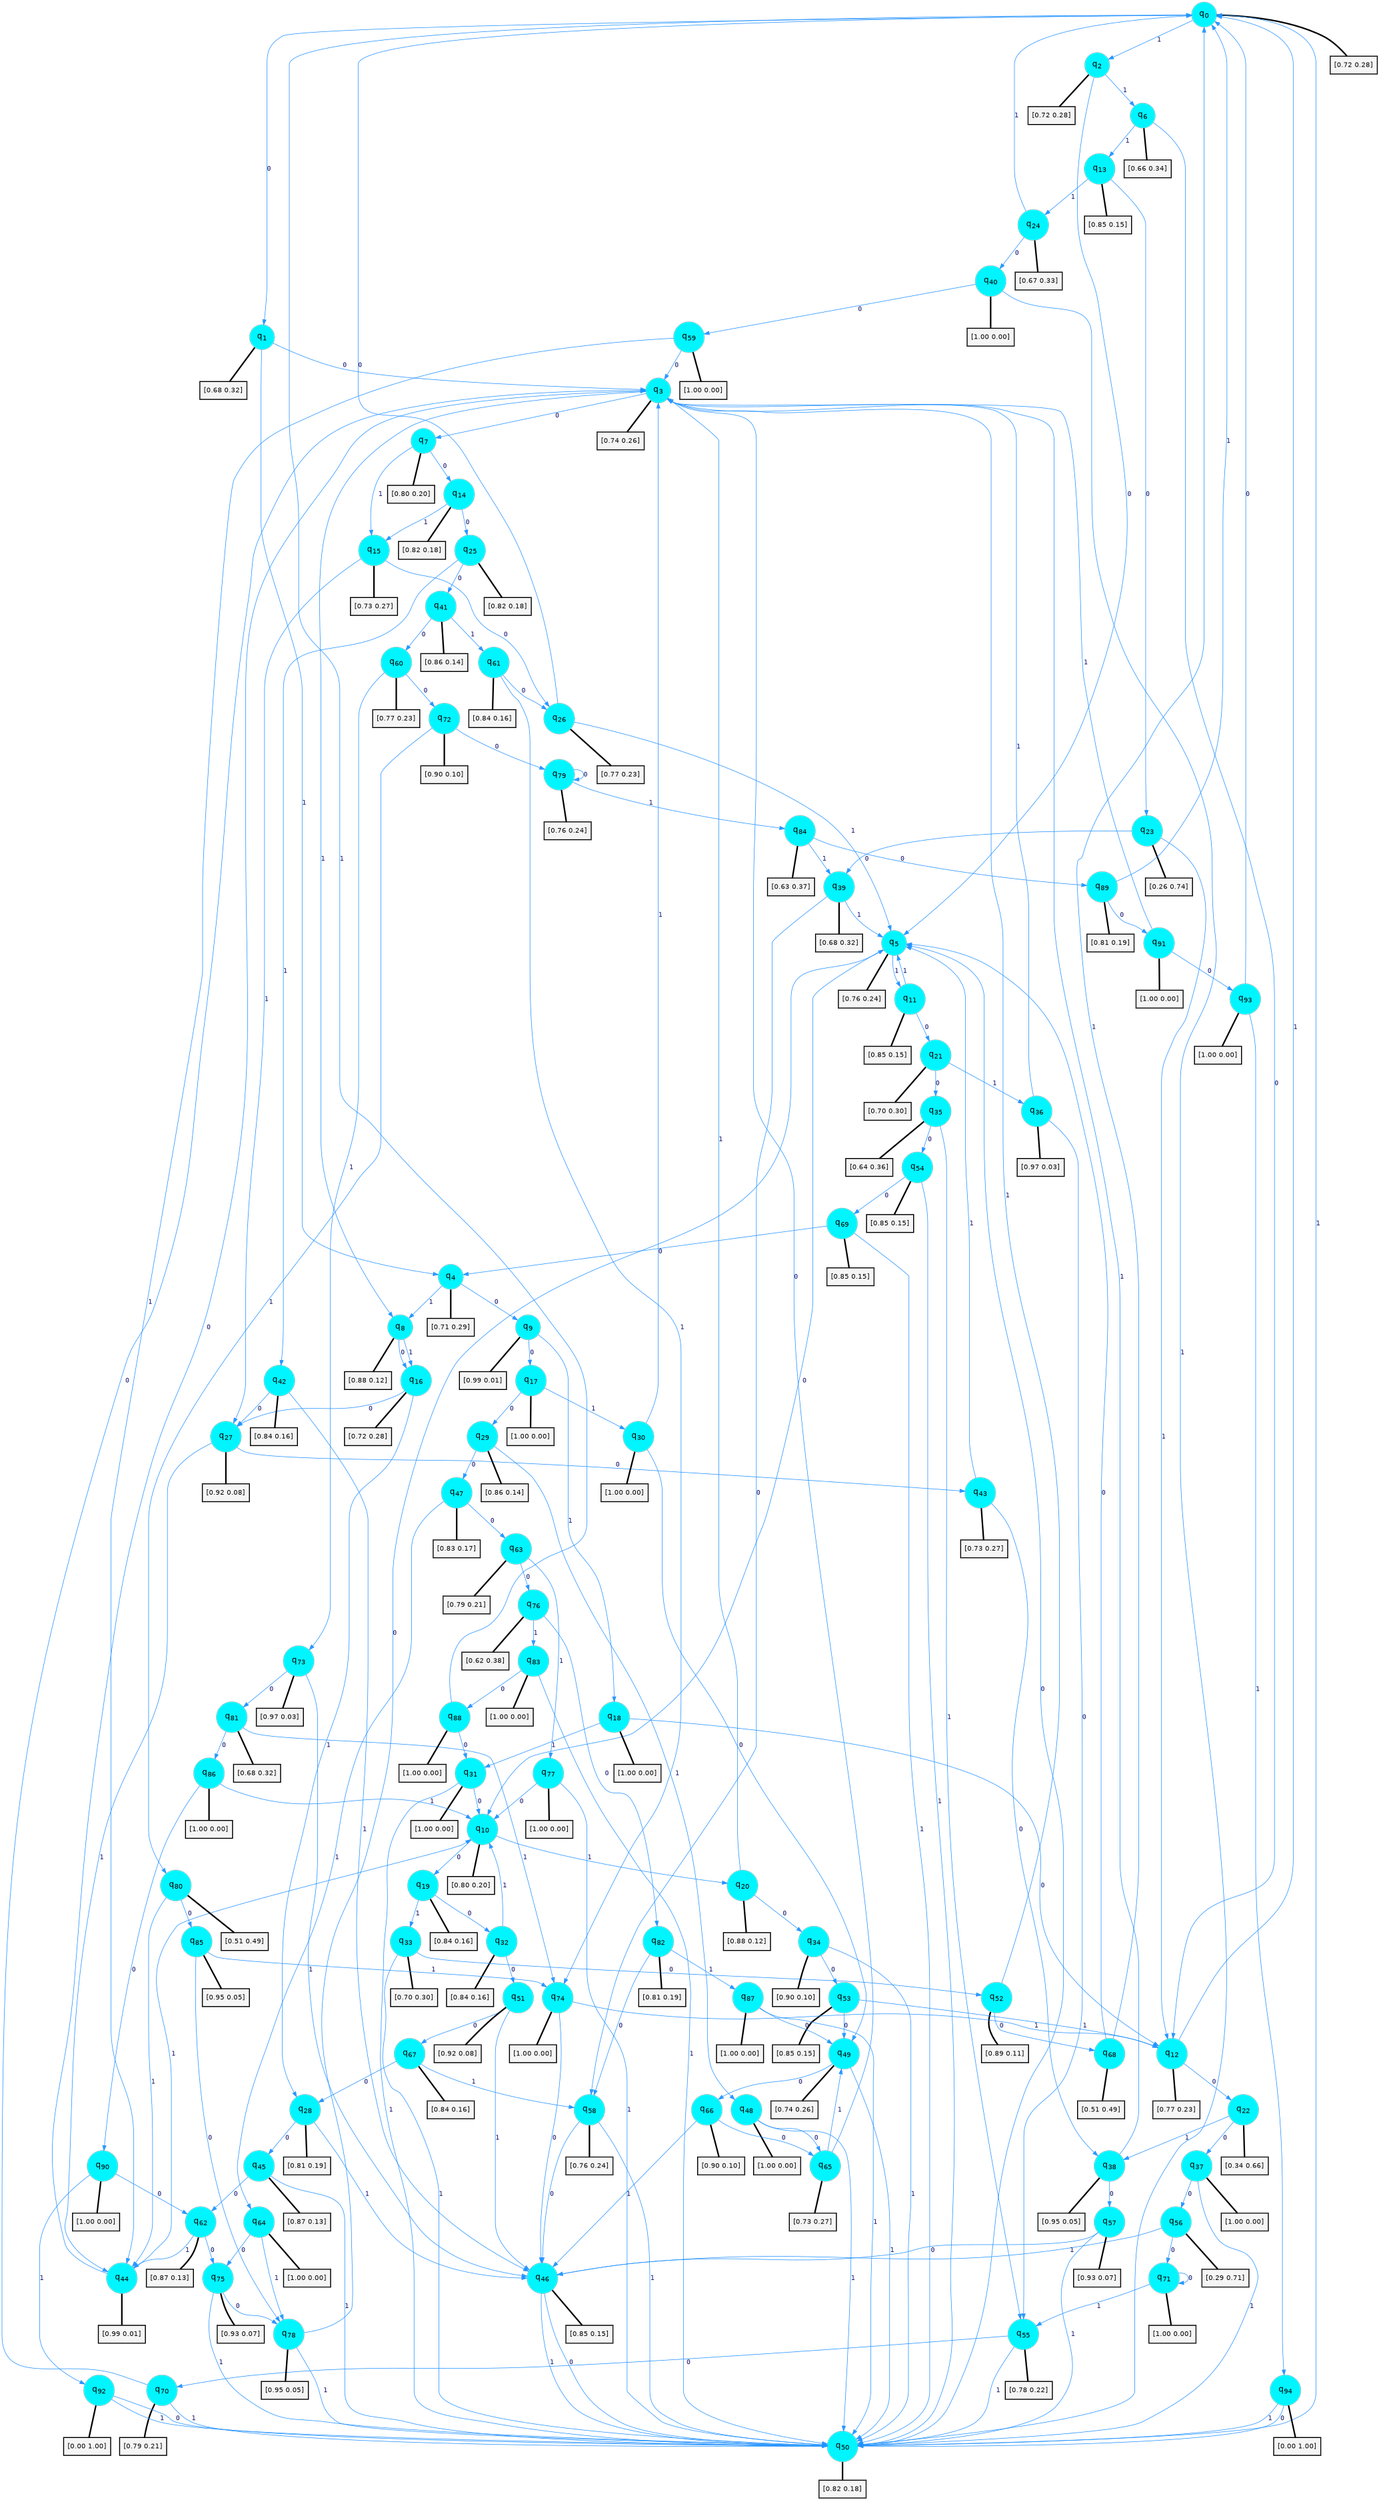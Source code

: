 digraph G {
graph [
bgcolor=transparent, dpi=300, rankdir=TD, size="40,25"];
node [
color=gray, fillcolor=turquoise1, fontcolor=black, fontname=Helvetica, fontsize=16, fontweight=bold, shape=circle, style=filled];
edge [
arrowsize=1, color=dodgerblue1, fontcolor=midnightblue, fontname=courier, fontweight=bold, penwidth=1, style=solid, weight=20];
0[label=<q<SUB>0</SUB>>];
1[label=<q<SUB>1</SUB>>];
2[label=<q<SUB>2</SUB>>];
3[label=<q<SUB>3</SUB>>];
4[label=<q<SUB>4</SUB>>];
5[label=<q<SUB>5</SUB>>];
6[label=<q<SUB>6</SUB>>];
7[label=<q<SUB>7</SUB>>];
8[label=<q<SUB>8</SUB>>];
9[label=<q<SUB>9</SUB>>];
10[label=<q<SUB>10</SUB>>];
11[label=<q<SUB>11</SUB>>];
12[label=<q<SUB>12</SUB>>];
13[label=<q<SUB>13</SUB>>];
14[label=<q<SUB>14</SUB>>];
15[label=<q<SUB>15</SUB>>];
16[label=<q<SUB>16</SUB>>];
17[label=<q<SUB>17</SUB>>];
18[label=<q<SUB>18</SUB>>];
19[label=<q<SUB>19</SUB>>];
20[label=<q<SUB>20</SUB>>];
21[label=<q<SUB>21</SUB>>];
22[label=<q<SUB>22</SUB>>];
23[label=<q<SUB>23</SUB>>];
24[label=<q<SUB>24</SUB>>];
25[label=<q<SUB>25</SUB>>];
26[label=<q<SUB>26</SUB>>];
27[label=<q<SUB>27</SUB>>];
28[label=<q<SUB>28</SUB>>];
29[label=<q<SUB>29</SUB>>];
30[label=<q<SUB>30</SUB>>];
31[label=<q<SUB>31</SUB>>];
32[label=<q<SUB>32</SUB>>];
33[label=<q<SUB>33</SUB>>];
34[label=<q<SUB>34</SUB>>];
35[label=<q<SUB>35</SUB>>];
36[label=<q<SUB>36</SUB>>];
37[label=<q<SUB>37</SUB>>];
38[label=<q<SUB>38</SUB>>];
39[label=<q<SUB>39</SUB>>];
40[label=<q<SUB>40</SUB>>];
41[label=<q<SUB>41</SUB>>];
42[label=<q<SUB>42</SUB>>];
43[label=<q<SUB>43</SUB>>];
44[label=<q<SUB>44</SUB>>];
45[label=<q<SUB>45</SUB>>];
46[label=<q<SUB>46</SUB>>];
47[label=<q<SUB>47</SUB>>];
48[label=<q<SUB>48</SUB>>];
49[label=<q<SUB>49</SUB>>];
50[label=<q<SUB>50</SUB>>];
51[label=<q<SUB>51</SUB>>];
52[label=<q<SUB>52</SUB>>];
53[label=<q<SUB>53</SUB>>];
54[label=<q<SUB>54</SUB>>];
55[label=<q<SUB>55</SUB>>];
56[label=<q<SUB>56</SUB>>];
57[label=<q<SUB>57</SUB>>];
58[label=<q<SUB>58</SUB>>];
59[label=<q<SUB>59</SUB>>];
60[label=<q<SUB>60</SUB>>];
61[label=<q<SUB>61</SUB>>];
62[label=<q<SUB>62</SUB>>];
63[label=<q<SUB>63</SUB>>];
64[label=<q<SUB>64</SUB>>];
65[label=<q<SUB>65</SUB>>];
66[label=<q<SUB>66</SUB>>];
67[label=<q<SUB>67</SUB>>];
68[label=<q<SUB>68</SUB>>];
69[label=<q<SUB>69</SUB>>];
70[label=<q<SUB>70</SUB>>];
71[label=<q<SUB>71</SUB>>];
72[label=<q<SUB>72</SUB>>];
73[label=<q<SUB>73</SUB>>];
74[label=<q<SUB>74</SUB>>];
75[label=<q<SUB>75</SUB>>];
76[label=<q<SUB>76</SUB>>];
77[label=<q<SUB>77</SUB>>];
78[label=<q<SUB>78</SUB>>];
79[label=<q<SUB>79</SUB>>];
80[label=<q<SUB>80</SUB>>];
81[label=<q<SUB>81</SUB>>];
82[label=<q<SUB>82</SUB>>];
83[label=<q<SUB>83</SUB>>];
84[label=<q<SUB>84</SUB>>];
85[label=<q<SUB>85</SUB>>];
86[label=<q<SUB>86</SUB>>];
87[label=<q<SUB>87</SUB>>];
88[label=<q<SUB>88</SUB>>];
89[label=<q<SUB>89</SUB>>];
90[label=<q<SUB>90</SUB>>];
91[label=<q<SUB>91</SUB>>];
92[label=<q<SUB>92</SUB>>];
93[label=<q<SUB>93</SUB>>];
94[label=<q<SUB>94</SUB>>];
95[label="[0.72 0.28]", shape=box,fontcolor=black, fontname=Helvetica, fontsize=14, penwidth=2, fillcolor=whitesmoke,color=black];
96[label="[0.68 0.32]", shape=box,fontcolor=black, fontname=Helvetica, fontsize=14, penwidth=2, fillcolor=whitesmoke,color=black];
97[label="[0.72 0.28]", shape=box,fontcolor=black, fontname=Helvetica, fontsize=14, penwidth=2, fillcolor=whitesmoke,color=black];
98[label="[0.74 0.26]", shape=box,fontcolor=black, fontname=Helvetica, fontsize=14, penwidth=2, fillcolor=whitesmoke,color=black];
99[label="[0.71 0.29]", shape=box,fontcolor=black, fontname=Helvetica, fontsize=14, penwidth=2, fillcolor=whitesmoke,color=black];
100[label="[0.76 0.24]", shape=box,fontcolor=black, fontname=Helvetica, fontsize=14, penwidth=2, fillcolor=whitesmoke,color=black];
101[label="[0.66 0.34]", shape=box,fontcolor=black, fontname=Helvetica, fontsize=14, penwidth=2, fillcolor=whitesmoke,color=black];
102[label="[0.80 0.20]", shape=box,fontcolor=black, fontname=Helvetica, fontsize=14, penwidth=2, fillcolor=whitesmoke,color=black];
103[label="[0.88 0.12]", shape=box,fontcolor=black, fontname=Helvetica, fontsize=14, penwidth=2, fillcolor=whitesmoke,color=black];
104[label="[0.99 0.01]", shape=box,fontcolor=black, fontname=Helvetica, fontsize=14, penwidth=2, fillcolor=whitesmoke,color=black];
105[label="[0.80 0.20]", shape=box,fontcolor=black, fontname=Helvetica, fontsize=14, penwidth=2, fillcolor=whitesmoke,color=black];
106[label="[0.85 0.15]", shape=box,fontcolor=black, fontname=Helvetica, fontsize=14, penwidth=2, fillcolor=whitesmoke,color=black];
107[label="[0.77 0.23]", shape=box,fontcolor=black, fontname=Helvetica, fontsize=14, penwidth=2, fillcolor=whitesmoke,color=black];
108[label="[0.85 0.15]", shape=box,fontcolor=black, fontname=Helvetica, fontsize=14, penwidth=2, fillcolor=whitesmoke,color=black];
109[label="[0.82 0.18]", shape=box,fontcolor=black, fontname=Helvetica, fontsize=14, penwidth=2, fillcolor=whitesmoke,color=black];
110[label="[0.73 0.27]", shape=box,fontcolor=black, fontname=Helvetica, fontsize=14, penwidth=2, fillcolor=whitesmoke,color=black];
111[label="[0.72 0.28]", shape=box,fontcolor=black, fontname=Helvetica, fontsize=14, penwidth=2, fillcolor=whitesmoke,color=black];
112[label="[1.00 0.00]", shape=box,fontcolor=black, fontname=Helvetica, fontsize=14, penwidth=2, fillcolor=whitesmoke,color=black];
113[label="[1.00 0.00]", shape=box,fontcolor=black, fontname=Helvetica, fontsize=14, penwidth=2, fillcolor=whitesmoke,color=black];
114[label="[0.84 0.16]", shape=box,fontcolor=black, fontname=Helvetica, fontsize=14, penwidth=2, fillcolor=whitesmoke,color=black];
115[label="[0.88 0.12]", shape=box,fontcolor=black, fontname=Helvetica, fontsize=14, penwidth=2, fillcolor=whitesmoke,color=black];
116[label="[0.70 0.30]", shape=box,fontcolor=black, fontname=Helvetica, fontsize=14, penwidth=2, fillcolor=whitesmoke,color=black];
117[label="[0.34 0.66]", shape=box,fontcolor=black, fontname=Helvetica, fontsize=14, penwidth=2, fillcolor=whitesmoke,color=black];
118[label="[0.26 0.74]", shape=box,fontcolor=black, fontname=Helvetica, fontsize=14, penwidth=2, fillcolor=whitesmoke,color=black];
119[label="[0.67 0.33]", shape=box,fontcolor=black, fontname=Helvetica, fontsize=14, penwidth=2, fillcolor=whitesmoke,color=black];
120[label="[0.82 0.18]", shape=box,fontcolor=black, fontname=Helvetica, fontsize=14, penwidth=2, fillcolor=whitesmoke,color=black];
121[label="[0.77 0.23]", shape=box,fontcolor=black, fontname=Helvetica, fontsize=14, penwidth=2, fillcolor=whitesmoke,color=black];
122[label="[0.92 0.08]", shape=box,fontcolor=black, fontname=Helvetica, fontsize=14, penwidth=2, fillcolor=whitesmoke,color=black];
123[label="[0.81 0.19]", shape=box,fontcolor=black, fontname=Helvetica, fontsize=14, penwidth=2, fillcolor=whitesmoke,color=black];
124[label="[0.86 0.14]", shape=box,fontcolor=black, fontname=Helvetica, fontsize=14, penwidth=2, fillcolor=whitesmoke,color=black];
125[label="[1.00 0.00]", shape=box,fontcolor=black, fontname=Helvetica, fontsize=14, penwidth=2, fillcolor=whitesmoke,color=black];
126[label="[1.00 0.00]", shape=box,fontcolor=black, fontname=Helvetica, fontsize=14, penwidth=2, fillcolor=whitesmoke,color=black];
127[label="[0.84 0.16]", shape=box,fontcolor=black, fontname=Helvetica, fontsize=14, penwidth=2, fillcolor=whitesmoke,color=black];
128[label="[0.70 0.30]", shape=box,fontcolor=black, fontname=Helvetica, fontsize=14, penwidth=2, fillcolor=whitesmoke,color=black];
129[label="[0.90 0.10]", shape=box,fontcolor=black, fontname=Helvetica, fontsize=14, penwidth=2, fillcolor=whitesmoke,color=black];
130[label="[0.64 0.36]", shape=box,fontcolor=black, fontname=Helvetica, fontsize=14, penwidth=2, fillcolor=whitesmoke,color=black];
131[label="[0.97 0.03]", shape=box,fontcolor=black, fontname=Helvetica, fontsize=14, penwidth=2, fillcolor=whitesmoke,color=black];
132[label="[1.00 0.00]", shape=box,fontcolor=black, fontname=Helvetica, fontsize=14, penwidth=2, fillcolor=whitesmoke,color=black];
133[label="[0.95 0.05]", shape=box,fontcolor=black, fontname=Helvetica, fontsize=14, penwidth=2, fillcolor=whitesmoke,color=black];
134[label="[0.68 0.32]", shape=box,fontcolor=black, fontname=Helvetica, fontsize=14, penwidth=2, fillcolor=whitesmoke,color=black];
135[label="[1.00 0.00]", shape=box,fontcolor=black, fontname=Helvetica, fontsize=14, penwidth=2, fillcolor=whitesmoke,color=black];
136[label="[0.86 0.14]", shape=box,fontcolor=black, fontname=Helvetica, fontsize=14, penwidth=2, fillcolor=whitesmoke,color=black];
137[label="[0.84 0.16]", shape=box,fontcolor=black, fontname=Helvetica, fontsize=14, penwidth=2, fillcolor=whitesmoke,color=black];
138[label="[0.73 0.27]", shape=box,fontcolor=black, fontname=Helvetica, fontsize=14, penwidth=2, fillcolor=whitesmoke,color=black];
139[label="[0.99 0.01]", shape=box,fontcolor=black, fontname=Helvetica, fontsize=14, penwidth=2, fillcolor=whitesmoke,color=black];
140[label="[0.87 0.13]", shape=box,fontcolor=black, fontname=Helvetica, fontsize=14, penwidth=2, fillcolor=whitesmoke,color=black];
141[label="[0.85 0.15]", shape=box,fontcolor=black, fontname=Helvetica, fontsize=14, penwidth=2, fillcolor=whitesmoke,color=black];
142[label="[0.83 0.17]", shape=box,fontcolor=black, fontname=Helvetica, fontsize=14, penwidth=2, fillcolor=whitesmoke,color=black];
143[label="[1.00 0.00]", shape=box,fontcolor=black, fontname=Helvetica, fontsize=14, penwidth=2, fillcolor=whitesmoke,color=black];
144[label="[0.74 0.26]", shape=box,fontcolor=black, fontname=Helvetica, fontsize=14, penwidth=2, fillcolor=whitesmoke,color=black];
145[label="[0.82 0.18]", shape=box,fontcolor=black, fontname=Helvetica, fontsize=14, penwidth=2, fillcolor=whitesmoke,color=black];
146[label="[0.92 0.08]", shape=box,fontcolor=black, fontname=Helvetica, fontsize=14, penwidth=2, fillcolor=whitesmoke,color=black];
147[label="[0.89 0.11]", shape=box,fontcolor=black, fontname=Helvetica, fontsize=14, penwidth=2, fillcolor=whitesmoke,color=black];
148[label="[0.85 0.15]", shape=box,fontcolor=black, fontname=Helvetica, fontsize=14, penwidth=2, fillcolor=whitesmoke,color=black];
149[label="[0.85 0.15]", shape=box,fontcolor=black, fontname=Helvetica, fontsize=14, penwidth=2, fillcolor=whitesmoke,color=black];
150[label="[0.78 0.22]", shape=box,fontcolor=black, fontname=Helvetica, fontsize=14, penwidth=2, fillcolor=whitesmoke,color=black];
151[label="[0.29 0.71]", shape=box,fontcolor=black, fontname=Helvetica, fontsize=14, penwidth=2, fillcolor=whitesmoke,color=black];
152[label="[0.93 0.07]", shape=box,fontcolor=black, fontname=Helvetica, fontsize=14, penwidth=2, fillcolor=whitesmoke,color=black];
153[label="[0.76 0.24]", shape=box,fontcolor=black, fontname=Helvetica, fontsize=14, penwidth=2, fillcolor=whitesmoke,color=black];
154[label="[1.00 0.00]", shape=box,fontcolor=black, fontname=Helvetica, fontsize=14, penwidth=2, fillcolor=whitesmoke,color=black];
155[label="[0.77 0.23]", shape=box,fontcolor=black, fontname=Helvetica, fontsize=14, penwidth=2, fillcolor=whitesmoke,color=black];
156[label="[0.84 0.16]", shape=box,fontcolor=black, fontname=Helvetica, fontsize=14, penwidth=2, fillcolor=whitesmoke,color=black];
157[label="[0.87 0.13]", shape=box,fontcolor=black, fontname=Helvetica, fontsize=14, penwidth=2, fillcolor=whitesmoke,color=black];
158[label="[0.79 0.21]", shape=box,fontcolor=black, fontname=Helvetica, fontsize=14, penwidth=2, fillcolor=whitesmoke,color=black];
159[label="[1.00 0.00]", shape=box,fontcolor=black, fontname=Helvetica, fontsize=14, penwidth=2, fillcolor=whitesmoke,color=black];
160[label="[0.73 0.27]", shape=box,fontcolor=black, fontname=Helvetica, fontsize=14, penwidth=2, fillcolor=whitesmoke,color=black];
161[label="[0.90 0.10]", shape=box,fontcolor=black, fontname=Helvetica, fontsize=14, penwidth=2, fillcolor=whitesmoke,color=black];
162[label="[0.84 0.16]", shape=box,fontcolor=black, fontname=Helvetica, fontsize=14, penwidth=2, fillcolor=whitesmoke,color=black];
163[label="[0.51 0.49]", shape=box,fontcolor=black, fontname=Helvetica, fontsize=14, penwidth=2, fillcolor=whitesmoke,color=black];
164[label="[0.85 0.15]", shape=box,fontcolor=black, fontname=Helvetica, fontsize=14, penwidth=2, fillcolor=whitesmoke,color=black];
165[label="[0.79 0.21]", shape=box,fontcolor=black, fontname=Helvetica, fontsize=14, penwidth=2, fillcolor=whitesmoke,color=black];
166[label="[1.00 0.00]", shape=box,fontcolor=black, fontname=Helvetica, fontsize=14, penwidth=2, fillcolor=whitesmoke,color=black];
167[label="[0.90 0.10]", shape=box,fontcolor=black, fontname=Helvetica, fontsize=14, penwidth=2, fillcolor=whitesmoke,color=black];
168[label="[0.97 0.03]", shape=box,fontcolor=black, fontname=Helvetica, fontsize=14, penwidth=2, fillcolor=whitesmoke,color=black];
169[label="[1.00 0.00]", shape=box,fontcolor=black, fontname=Helvetica, fontsize=14, penwidth=2, fillcolor=whitesmoke,color=black];
170[label="[0.93 0.07]", shape=box,fontcolor=black, fontname=Helvetica, fontsize=14, penwidth=2, fillcolor=whitesmoke,color=black];
171[label="[0.62 0.38]", shape=box,fontcolor=black, fontname=Helvetica, fontsize=14, penwidth=2, fillcolor=whitesmoke,color=black];
172[label="[1.00 0.00]", shape=box,fontcolor=black, fontname=Helvetica, fontsize=14, penwidth=2, fillcolor=whitesmoke,color=black];
173[label="[0.95 0.05]", shape=box,fontcolor=black, fontname=Helvetica, fontsize=14, penwidth=2, fillcolor=whitesmoke,color=black];
174[label="[0.76 0.24]", shape=box,fontcolor=black, fontname=Helvetica, fontsize=14, penwidth=2, fillcolor=whitesmoke,color=black];
175[label="[0.51 0.49]", shape=box,fontcolor=black, fontname=Helvetica, fontsize=14, penwidth=2, fillcolor=whitesmoke,color=black];
176[label="[0.68 0.32]", shape=box,fontcolor=black, fontname=Helvetica, fontsize=14, penwidth=2, fillcolor=whitesmoke,color=black];
177[label="[0.81 0.19]", shape=box,fontcolor=black, fontname=Helvetica, fontsize=14, penwidth=2, fillcolor=whitesmoke,color=black];
178[label="[1.00 0.00]", shape=box,fontcolor=black, fontname=Helvetica, fontsize=14, penwidth=2, fillcolor=whitesmoke,color=black];
179[label="[0.63 0.37]", shape=box,fontcolor=black, fontname=Helvetica, fontsize=14, penwidth=2, fillcolor=whitesmoke,color=black];
180[label="[0.95 0.05]", shape=box,fontcolor=black, fontname=Helvetica, fontsize=14, penwidth=2, fillcolor=whitesmoke,color=black];
181[label="[1.00 0.00]", shape=box,fontcolor=black, fontname=Helvetica, fontsize=14, penwidth=2, fillcolor=whitesmoke,color=black];
182[label="[1.00 0.00]", shape=box,fontcolor=black, fontname=Helvetica, fontsize=14, penwidth=2, fillcolor=whitesmoke,color=black];
183[label="[1.00 0.00]", shape=box,fontcolor=black, fontname=Helvetica, fontsize=14, penwidth=2, fillcolor=whitesmoke,color=black];
184[label="[0.81 0.19]", shape=box,fontcolor=black, fontname=Helvetica, fontsize=14, penwidth=2, fillcolor=whitesmoke,color=black];
185[label="[1.00 0.00]", shape=box,fontcolor=black, fontname=Helvetica, fontsize=14, penwidth=2, fillcolor=whitesmoke,color=black];
186[label="[1.00 0.00]", shape=box,fontcolor=black, fontname=Helvetica, fontsize=14, penwidth=2, fillcolor=whitesmoke,color=black];
187[label="[0.00 1.00]", shape=box,fontcolor=black, fontname=Helvetica, fontsize=14, penwidth=2, fillcolor=whitesmoke,color=black];
188[label="[1.00 0.00]", shape=box,fontcolor=black, fontname=Helvetica, fontsize=14, penwidth=2, fillcolor=whitesmoke,color=black];
189[label="[0.00 1.00]", shape=box,fontcolor=black, fontname=Helvetica, fontsize=14, penwidth=2, fillcolor=whitesmoke,color=black];
0->1 [label=0];
0->2 [label=1];
0->95 [arrowhead=none, penwidth=3,color=black];
1->3 [label=0];
1->4 [label=1];
1->96 [arrowhead=none, penwidth=3,color=black];
2->5 [label=0];
2->6 [label=1];
2->97 [arrowhead=none, penwidth=3,color=black];
3->7 [label=0];
3->8 [label=1];
3->98 [arrowhead=none, penwidth=3,color=black];
4->9 [label=0];
4->8 [label=1];
4->99 [arrowhead=none, penwidth=3,color=black];
5->10 [label=0];
5->11 [label=1];
5->100 [arrowhead=none, penwidth=3,color=black];
6->12 [label=0];
6->13 [label=1];
6->101 [arrowhead=none, penwidth=3,color=black];
7->14 [label=0];
7->15 [label=1];
7->102 [arrowhead=none, penwidth=3,color=black];
8->16 [label=0];
8->16 [label=1];
8->103 [arrowhead=none, penwidth=3,color=black];
9->17 [label=0];
9->18 [label=1];
9->104 [arrowhead=none, penwidth=3,color=black];
10->19 [label=0];
10->20 [label=1];
10->105 [arrowhead=none, penwidth=3,color=black];
11->21 [label=0];
11->5 [label=1];
11->106 [arrowhead=none, penwidth=3,color=black];
12->22 [label=0];
12->0 [label=1];
12->107 [arrowhead=none, penwidth=3,color=black];
13->23 [label=0];
13->24 [label=1];
13->108 [arrowhead=none, penwidth=3,color=black];
14->25 [label=0];
14->15 [label=1];
14->109 [arrowhead=none, penwidth=3,color=black];
15->26 [label=0];
15->27 [label=1];
15->110 [arrowhead=none, penwidth=3,color=black];
16->27 [label=0];
16->28 [label=1];
16->111 [arrowhead=none, penwidth=3,color=black];
17->29 [label=0];
17->30 [label=1];
17->112 [arrowhead=none, penwidth=3,color=black];
18->12 [label=0];
18->31 [label=1];
18->113 [arrowhead=none, penwidth=3,color=black];
19->32 [label=0];
19->33 [label=1];
19->114 [arrowhead=none, penwidth=3,color=black];
20->34 [label=0];
20->3 [label=1];
20->115 [arrowhead=none, penwidth=3,color=black];
21->35 [label=0];
21->36 [label=1];
21->116 [arrowhead=none, penwidth=3,color=black];
22->37 [label=0];
22->38 [label=1];
22->117 [arrowhead=none, penwidth=3,color=black];
23->39 [label=0];
23->12 [label=1];
23->118 [arrowhead=none, penwidth=3,color=black];
24->40 [label=0];
24->0 [label=1];
24->119 [arrowhead=none, penwidth=3,color=black];
25->41 [label=0];
25->42 [label=1];
25->120 [arrowhead=none, penwidth=3,color=black];
26->0 [label=0];
26->5 [label=1];
26->121 [arrowhead=none, penwidth=3,color=black];
27->43 [label=0];
27->44 [label=1];
27->122 [arrowhead=none, penwidth=3,color=black];
28->45 [label=0];
28->46 [label=1];
28->123 [arrowhead=none, penwidth=3,color=black];
29->47 [label=0];
29->48 [label=1];
29->124 [arrowhead=none, penwidth=3,color=black];
30->49 [label=0];
30->3 [label=1];
30->125 [arrowhead=none, penwidth=3,color=black];
31->10 [label=0];
31->50 [label=1];
31->126 [arrowhead=none, penwidth=3,color=black];
32->51 [label=0];
32->10 [label=1];
32->127 [arrowhead=none, penwidth=3,color=black];
33->52 [label=0];
33->50 [label=1];
33->128 [arrowhead=none, penwidth=3,color=black];
34->53 [label=0];
34->50 [label=1];
34->129 [arrowhead=none, penwidth=3,color=black];
35->54 [label=0];
35->55 [label=1];
35->130 [arrowhead=none, penwidth=3,color=black];
36->55 [label=0];
36->3 [label=1];
36->131 [arrowhead=none, penwidth=3,color=black];
37->56 [label=0];
37->50 [label=1];
37->132 [arrowhead=none, penwidth=3,color=black];
38->57 [label=0];
38->3 [label=1];
38->133 [arrowhead=none, penwidth=3,color=black];
39->58 [label=0];
39->5 [label=1];
39->134 [arrowhead=none, penwidth=3,color=black];
40->59 [label=0];
40->50 [label=1];
40->135 [arrowhead=none, penwidth=3,color=black];
41->60 [label=0];
41->61 [label=1];
41->136 [arrowhead=none, penwidth=3,color=black];
42->27 [label=0];
42->46 [label=1];
42->137 [arrowhead=none, penwidth=3,color=black];
43->38 [label=0];
43->5 [label=1];
43->138 [arrowhead=none, penwidth=3,color=black];
44->3 [label=0];
44->10 [label=1];
44->139 [arrowhead=none, penwidth=3,color=black];
45->62 [label=0];
45->50 [label=1];
45->140 [arrowhead=none, penwidth=3,color=black];
46->50 [label=0];
46->50 [label=1];
46->141 [arrowhead=none, penwidth=3,color=black];
47->63 [label=0];
47->64 [label=1];
47->142 [arrowhead=none, penwidth=3,color=black];
48->65 [label=0];
48->50 [label=1];
48->143 [arrowhead=none, penwidth=3,color=black];
49->66 [label=0];
49->50 [label=1];
49->144 [arrowhead=none, penwidth=3,color=black];
50->5 [label=0];
50->0 [label=1];
50->145 [arrowhead=none, penwidth=3,color=black];
51->67 [label=0];
51->46 [label=1];
51->146 [arrowhead=none, penwidth=3,color=black];
52->68 [label=0];
52->3 [label=1];
52->147 [arrowhead=none, penwidth=3,color=black];
53->49 [label=0];
53->12 [label=1];
53->148 [arrowhead=none, penwidth=3,color=black];
54->69 [label=0];
54->50 [label=1];
54->149 [arrowhead=none, penwidth=3,color=black];
55->70 [label=0];
55->50 [label=1];
55->150 [arrowhead=none, penwidth=3,color=black];
56->71 [label=0];
56->46 [label=1];
56->151 [arrowhead=none, penwidth=3,color=black];
57->46 [label=0];
57->50 [label=1];
57->152 [arrowhead=none, penwidth=3,color=black];
58->46 [label=0];
58->50 [label=1];
58->153 [arrowhead=none, penwidth=3,color=black];
59->3 [label=0];
59->44 [label=1];
59->154 [arrowhead=none, penwidth=3,color=black];
60->72 [label=0];
60->73 [label=1];
60->155 [arrowhead=none, penwidth=3,color=black];
61->26 [label=0];
61->74 [label=1];
61->156 [arrowhead=none, penwidth=3,color=black];
62->75 [label=0];
62->44 [label=1];
62->157 [arrowhead=none, penwidth=3,color=black];
63->76 [label=0];
63->77 [label=1];
63->158 [arrowhead=none, penwidth=3,color=black];
64->75 [label=0];
64->78 [label=1];
64->159 [arrowhead=none, penwidth=3,color=black];
65->3 [label=0];
65->49 [label=1];
65->160 [arrowhead=none, penwidth=3,color=black];
66->65 [label=0];
66->46 [label=1];
66->161 [arrowhead=none, penwidth=3,color=black];
67->28 [label=0];
67->58 [label=1];
67->162 [arrowhead=none, penwidth=3,color=black];
68->5 [label=0];
68->0 [label=1];
68->163 [arrowhead=none, penwidth=3,color=black];
69->4 [label=0];
69->50 [label=1];
69->164 [arrowhead=none, penwidth=3,color=black];
70->3 [label=0];
70->50 [label=1];
70->165 [arrowhead=none, penwidth=3,color=black];
71->71 [label=0];
71->55 [label=1];
71->166 [arrowhead=none, penwidth=3,color=black];
72->79 [label=0];
72->80 [label=1];
72->167 [arrowhead=none, penwidth=3,color=black];
73->81 [label=0];
73->46 [label=1];
73->168 [arrowhead=none, penwidth=3,color=black];
74->46 [label=0];
74->12 [label=1];
74->169 [arrowhead=none, penwidth=3,color=black];
75->78 [label=0];
75->50 [label=1];
75->170 [arrowhead=none, penwidth=3,color=black];
76->82 [label=0];
76->83 [label=1];
76->171 [arrowhead=none, penwidth=3,color=black];
77->10 [label=0];
77->50 [label=1];
77->172 [arrowhead=none, penwidth=3,color=black];
78->5 [label=0];
78->50 [label=1];
78->173 [arrowhead=none, penwidth=3,color=black];
79->79 [label=0];
79->84 [label=1];
79->174 [arrowhead=none, penwidth=3,color=black];
80->85 [label=0];
80->44 [label=1];
80->175 [arrowhead=none, penwidth=3,color=black];
81->86 [label=0];
81->74 [label=1];
81->176 [arrowhead=none, penwidth=3,color=black];
82->58 [label=0];
82->87 [label=1];
82->177 [arrowhead=none, penwidth=3,color=black];
83->88 [label=0];
83->50 [label=1];
83->178 [arrowhead=none, penwidth=3,color=black];
84->89 [label=0];
84->39 [label=1];
84->179 [arrowhead=none, penwidth=3,color=black];
85->78 [label=0];
85->74 [label=1];
85->180 [arrowhead=none, penwidth=3,color=black];
86->90 [label=0];
86->10 [label=1];
86->181 [arrowhead=none, penwidth=3,color=black];
87->49 [label=0];
87->50 [label=1];
87->182 [arrowhead=none, penwidth=3,color=black];
88->31 [label=0];
88->0 [label=1];
88->183 [arrowhead=none, penwidth=3,color=black];
89->91 [label=0];
89->0 [label=1];
89->184 [arrowhead=none, penwidth=3,color=black];
90->62 [label=0];
90->92 [label=1];
90->185 [arrowhead=none, penwidth=3,color=black];
91->93 [label=0];
91->3 [label=1];
91->186 [arrowhead=none, penwidth=3,color=black];
92->50 [label=0];
92->50 [label=1];
92->187 [arrowhead=none, penwidth=3,color=black];
93->0 [label=0];
93->94 [label=1];
93->188 [arrowhead=none, penwidth=3,color=black];
94->50 [label=0];
94->50 [label=1];
94->189 [arrowhead=none, penwidth=3,color=black];
}
